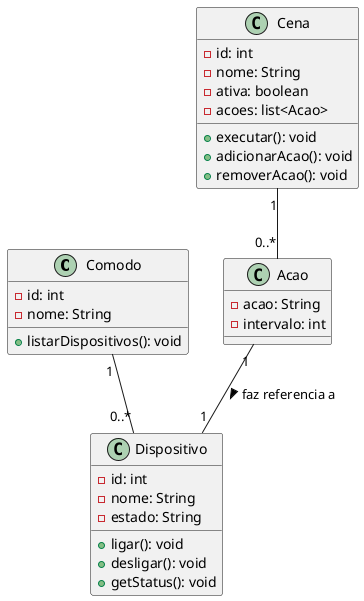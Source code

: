 @startuml Diagrama de Classes - Controle de Domótica

class Comodo {
    - id: int
    - nome: String
    
    + listarDispositivos(): void
}

class Dispositivo {
    - id: int
    - nome: String
    - estado: String

    + ligar(): void
    + desligar(): void
    + getStatus(): void
}

class Acao {
    - acao: String
    - intervalo: int
}

class Cena {
    - id: int
    - nome: String
    - ativa: boolean
    - acoes: list<Acao>

    + executar(): void
    + adicionarAcao(): void
    + removerAcao(): void
}

' -- Relacionamentos -- '
Comodo "1" -- "0..*" Dispositivo
Cena "1" -- "0..*" Acao
Acao "1" -- "1" Dispositivo: faz referencia a >

@enduml